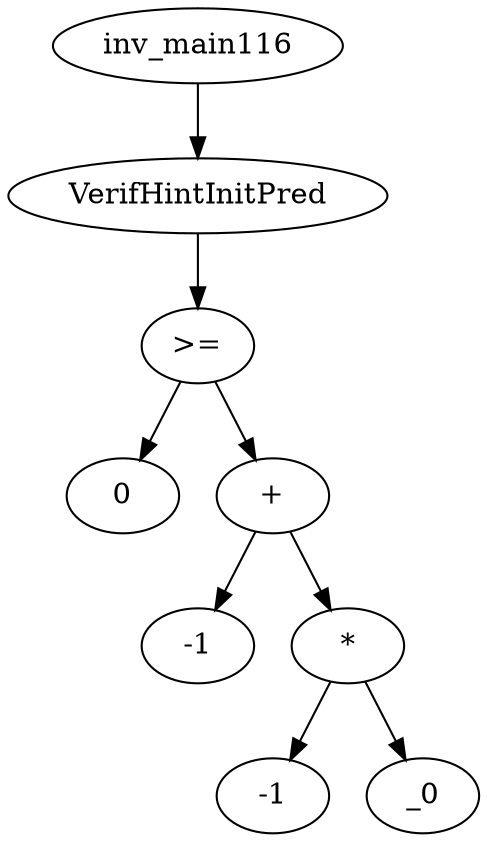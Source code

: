 digraph dag {
0 [label="inv_main116"];
1 [label="VerifHintInitPred"];
2 [label=">="];
3 [label="0"];
4 [label="+"];
5 [label="-1"];
6 [label="*"];
7 [label="-1"];
8 [label="_0"];
0->1
1->2
2->4
2 -> 3
4->6
4 -> 5
6->8
6 -> 7
}

